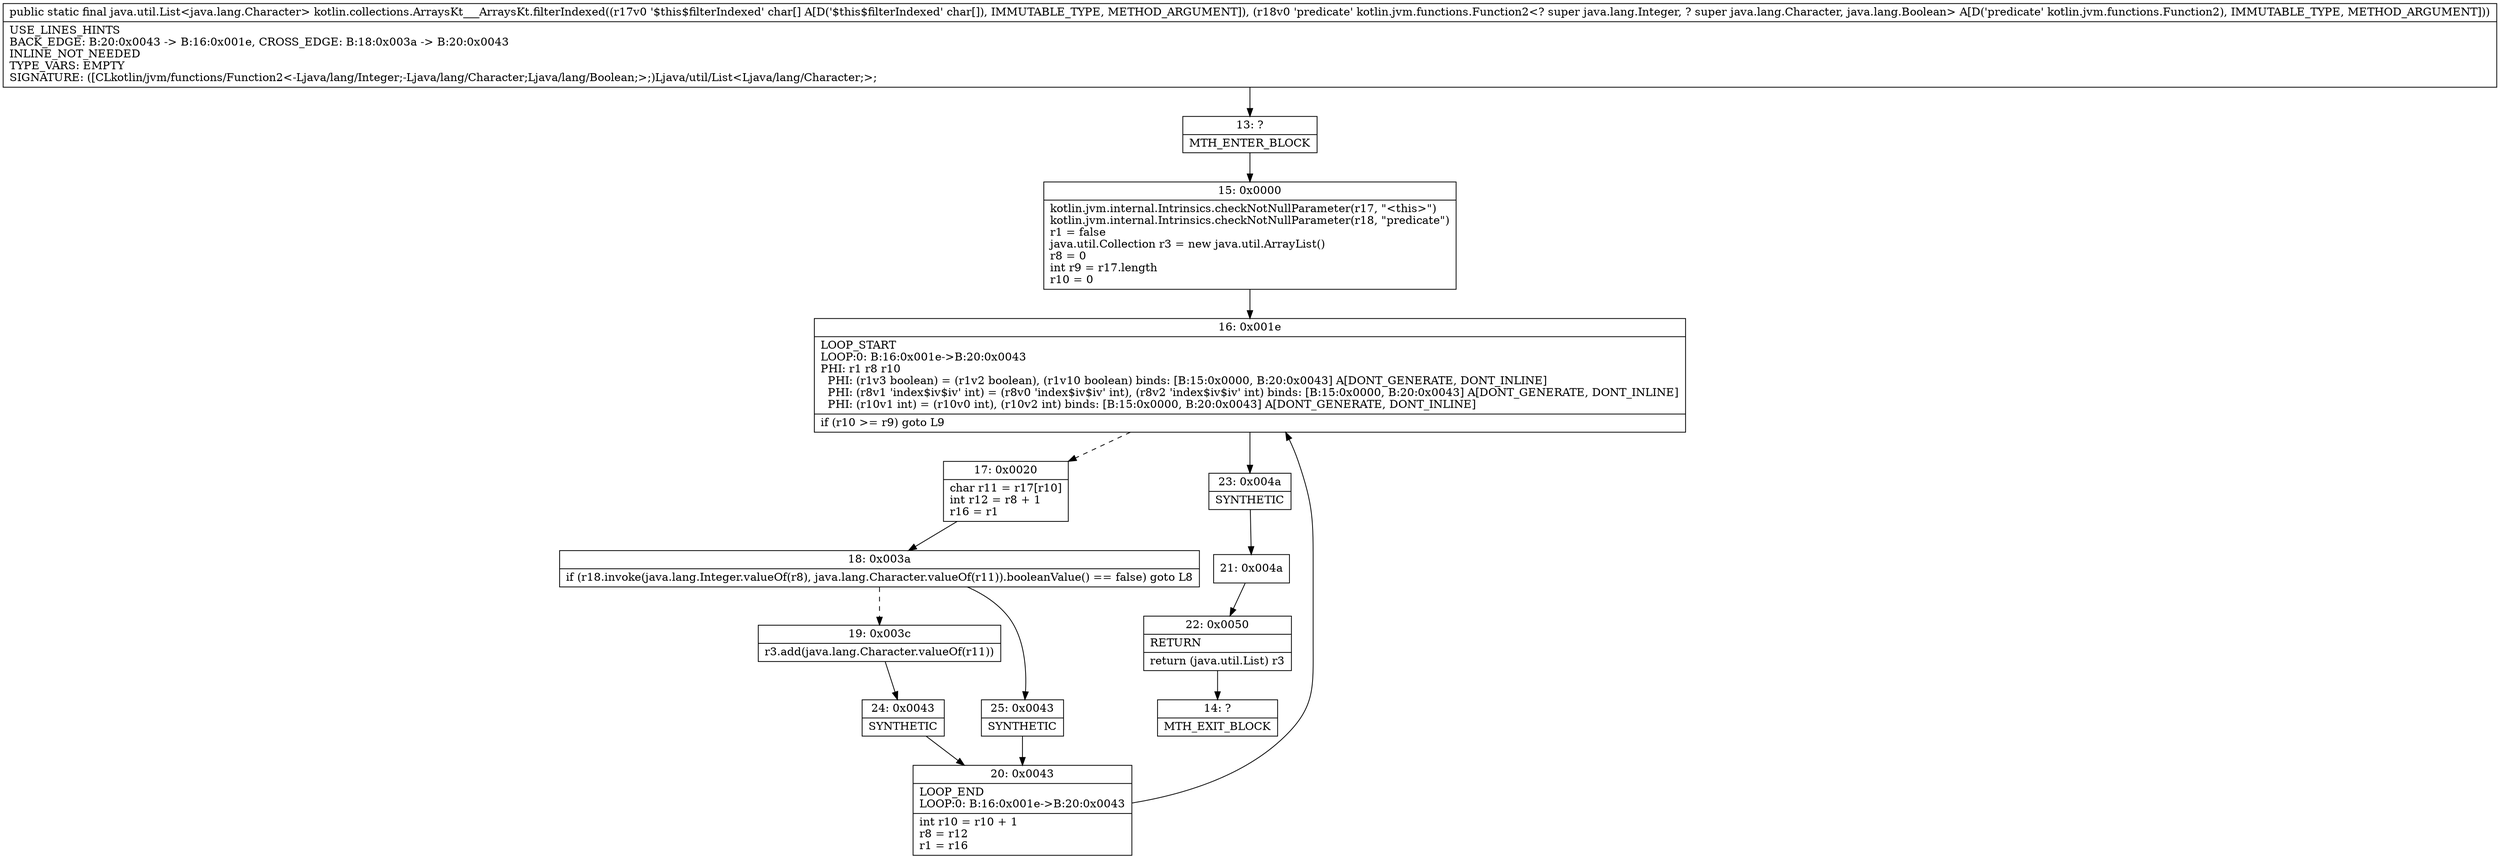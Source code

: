 digraph "CFG forkotlin.collections.ArraysKt___ArraysKt.filterIndexed([CLkotlin\/jvm\/functions\/Function2;)Ljava\/util\/List;" {
Node_13 [shape=record,label="{13\:\ ?|MTH_ENTER_BLOCK\l}"];
Node_15 [shape=record,label="{15\:\ 0x0000|kotlin.jvm.internal.Intrinsics.checkNotNullParameter(r17, \"\<this\>\")\lkotlin.jvm.internal.Intrinsics.checkNotNullParameter(r18, \"predicate\")\lr1 = false\ljava.util.Collection r3 = new java.util.ArrayList()\lr8 = 0\lint r9 = r17.length\lr10 = 0\l}"];
Node_16 [shape=record,label="{16\:\ 0x001e|LOOP_START\lLOOP:0: B:16:0x001e\-\>B:20:0x0043\lPHI: r1 r8 r10 \l  PHI: (r1v3 boolean) = (r1v2 boolean), (r1v10 boolean) binds: [B:15:0x0000, B:20:0x0043] A[DONT_GENERATE, DONT_INLINE]\l  PHI: (r8v1 'index$iv$iv' int) = (r8v0 'index$iv$iv' int), (r8v2 'index$iv$iv' int) binds: [B:15:0x0000, B:20:0x0043] A[DONT_GENERATE, DONT_INLINE]\l  PHI: (r10v1 int) = (r10v0 int), (r10v2 int) binds: [B:15:0x0000, B:20:0x0043] A[DONT_GENERATE, DONT_INLINE]\l|if (r10 \>= r9) goto L9\l}"];
Node_17 [shape=record,label="{17\:\ 0x0020|char r11 = r17[r10]\lint r12 = r8 + 1\lr16 = r1\l}"];
Node_18 [shape=record,label="{18\:\ 0x003a|if (r18.invoke(java.lang.Integer.valueOf(r8), java.lang.Character.valueOf(r11)).booleanValue() == false) goto L8\l}"];
Node_19 [shape=record,label="{19\:\ 0x003c|r3.add(java.lang.Character.valueOf(r11))\l}"];
Node_24 [shape=record,label="{24\:\ 0x0043|SYNTHETIC\l}"];
Node_20 [shape=record,label="{20\:\ 0x0043|LOOP_END\lLOOP:0: B:16:0x001e\-\>B:20:0x0043\l|int r10 = r10 + 1\lr8 = r12\lr1 = r16\l}"];
Node_25 [shape=record,label="{25\:\ 0x0043|SYNTHETIC\l}"];
Node_23 [shape=record,label="{23\:\ 0x004a|SYNTHETIC\l}"];
Node_21 [shape=record,label="{21\:\ 0x004a}"];
Node_22 [shape=record,label="{22\:\ 0x0050|RETURN\l|return (java.util.List) r3\l}"];
Node_14 [shape=record,label="{14\:\ ?|MTH_EXIT_BLOCK\l}"];
MethodNode[shape=record,label="{public static final java.util.List\<java.lang.Character\> kotlin.collections.ArraysKt___ArraysKt.filterIndexed((r17v0 '$this$filterIndexed' char[] A[D('$this$filterIndexed' char[]), IMMUTABLE_TYPE, METHOD_ARGUMENT]), (r18v0 'predicate' kotlin.jvm.functions.Function2\<? super java.lang.Integer, ? super java.lang.Character, java.lang.Boolean\> A[D('predicate' kotlin.jvm.functions.Function2), IMMUTABLE_TYPE, METHOD_ARGUMENT]))  | USE_LINES_HINTS\lBACK_EDGE: B:20:0x0043 \-\> B:16:0x001e, CROSS_EDGE: B:18:0x003a \-\> B:20:0x0043\lINLINE_NOT_NEEDED\lTYPE_VARS: EMPTY\lSIGNATURE: ([CLkotlin\/jvm\/functions\/Function2\<\-Ljava\/lang\/Integer;\-Ljava\/lang\/Character;Ljava\/lang\/Boolean;\>;)Ljava\/util\/List\<Ljava\/lang\/Character;\>;\l}"];
MethodNode -> Node_13;Node_13 -> Node_15;
Node_15 -> Node_16;
Node_16 -> Node_17[style=dashed];
Node_16 -> Node_23;
Node_17 -> Node_18;
Node_18 -> Node_19[style=dashed];
Node_18 -> Node_25;
Node_19 -> Node_24;
Node_24 -> Node_20;
Node_20 -> Node_16;
Node_25 -> Node_20;
Node_23 -> Node_21;
Node_21 -> Node_22;
Node_22 -> Node_14;
}

